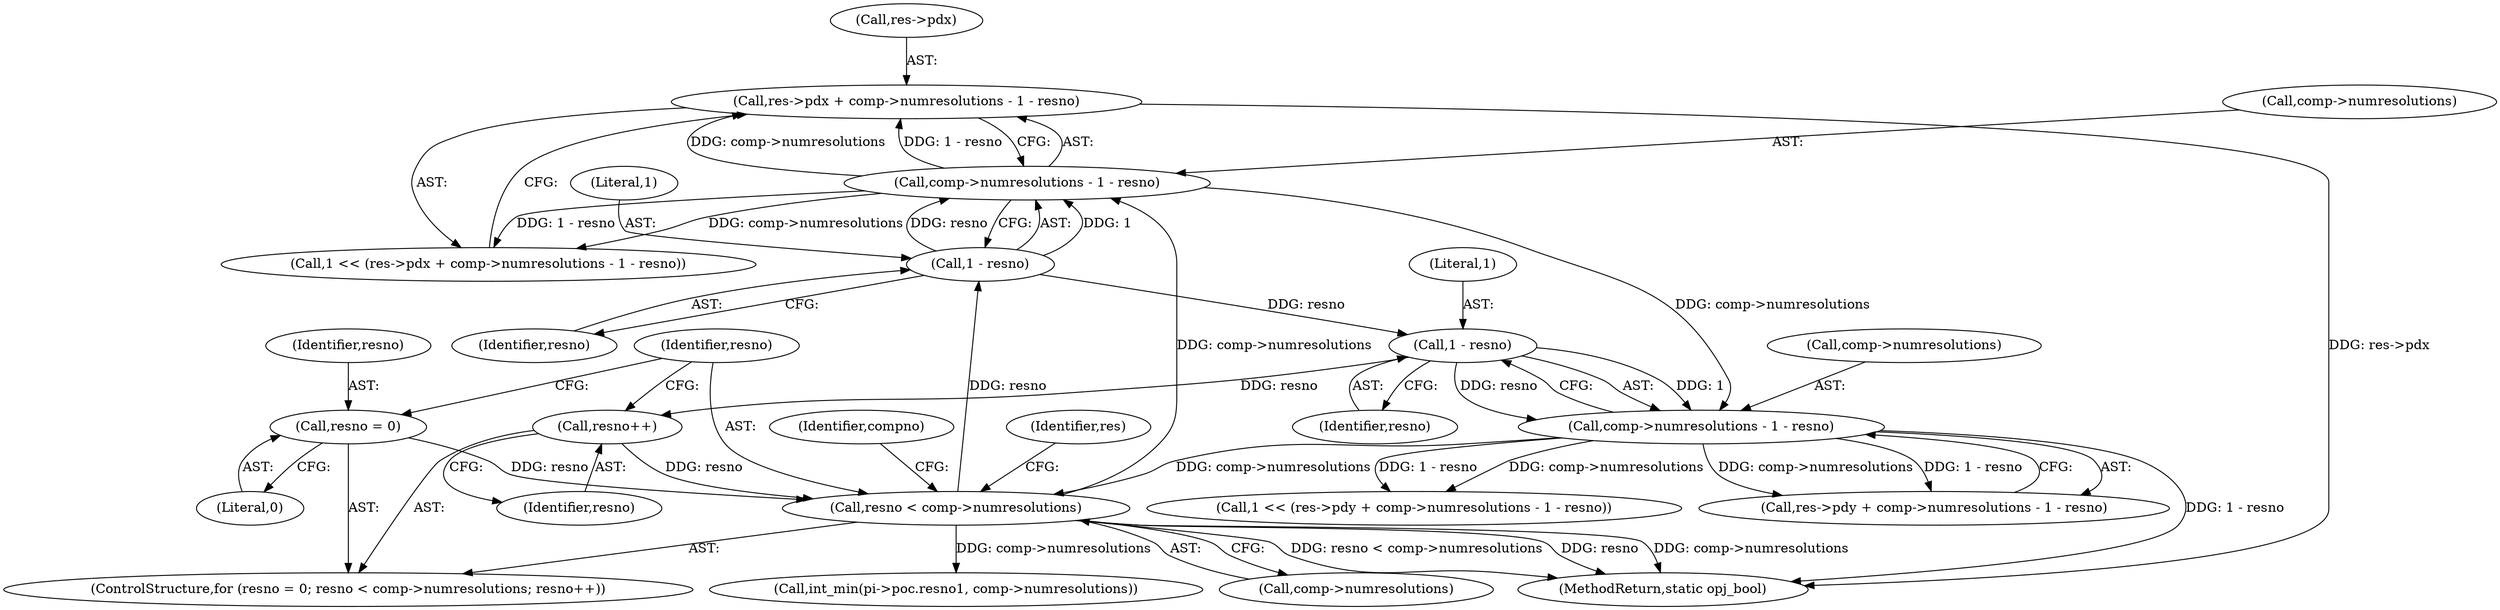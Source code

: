 digraph "0_openjpeg_c5bd64ea146162967c29bd2af0cbb845ba3eaaaf_0@pointer" {
"1000202" [label="(Call,res->pdx + comp->numresolutions - 1 - resno)"];
"1000206" [label="(Call,comp->numresolutions - 1 - resno)"];
"1000176" [label="(Call,resno < comp->numresolutions)"];
"1000181" [label="(Call,resno++)"];
"1000229" [label="(Call,1 - resno)"];
"1000210" [label="(Call,1 - resno)"];
"1000173" [label="(Call,resno = 0)"];
"1000225" [label="(Call,comp->numresolutions - 1 - resno)"];
"1000187" [label="(Identifier,res)"];
"1000206" [label="(Call,comp->numresolutions - 1 - resno)"];
"1000177" [label="(Identifier,resno)"];
"1000210" [label="(Call,1 - resno)"];
"1000212" [label="(Identifier,resno)"];
"1000219" [label="(Call,1 << (res->pdy + comp->numresolutions - 1 - resno))"];
"1000203" [label="(Call,res->pdx)"];
"1000774" [label="(MethodReturn,static opj_bool)"];
"1000162" [label="(Identifier,compno)"];
"1000211" [label="(Literal,1)"];
"1000181" [label="(Call,resno++)"];
"1000175" [label="(Literal,0)"];
"1000221" [label="(Call,res->pdy + comp->numresolutions - 1 - resno)"];
"1000202" [label="(Call,res->pdx + comp->numresolutions - 1 - resno)"];
"1000173" [label="(Call,resno = 0)"];
"1000230" [label="(Literal,1)"];
"1000172" [label="(ControlStructure,for (resno = 0; resno < comp->numresolutions; resno++))"];
"1000229" [label="(Call,1 - resno)"];
"1000207" [label="(Call,comp->numresolutions)"];
"1000182" [label="(Identifier,resno)"];
"1000200" [label="(Call,1 << (res->pdx + comp->numresolutions - 1 - resno))"];
"1000422" [label="(Call,int_min(pi->poc.resno1, comp->numresolutions))"];
"1000176" [label="(Call,resno < comp->numresolutions)"];
"1000231" [label="(Identifier,resno)"];
"1000174" [label="(Identifier,resno)"];
"1000225" [label="(Call,comp->numresolutions - 1 - resno)"];
"1000178" [label="(Call,comp->numresolutions)"];
"1000226" [label="(Call,comp->numresolutions)"];
"1000202" -> "1000200"  [label="AST: "];
"1000202" -> "1000206"  [label="CFG: "];
"1000203" -> "1000202"  [label="AST: "];
"1000206" -> "1000202"  [label="AST: "];
"1000200" -> "1000202"  [label="CFG: "];
"1000202" -> "1000774"  [label="DDG: res->pdx"];
"1000206" -> "1000202"  [label="DDG: comp->numresolutions"];
"1000206" -> "1000202"  [label="DDG: 1 - resno"];
"1000206" -> "1000210"  [label="CFG: "];
"1000207" -> "1000206"  [label="AST: "];
"1000210" -> "1000206"  [label="AST: "];
"1000206" -> "1000200"  [label="DDG: comp->numresolutions"];
"1000206" -> "1000200"  [label="DDG: 1 - resno"];
"1000176" -> "1000206"  [label="DDG: comp->numresolutions"];
"1000210" -> "1000206"  [label="DDG: 1"];
"1000210" -> "1000206"  [label="DDG: resno"];
"1000206" -> "1000225"  [label="DDG: comp->numresolutions"];
"1000176" -> "1000172"  [label="AST: "];
"1000176" -> "1000178"  [label="CFG: "];
"1000177" -> "1000176"  [label="AST: "];
"1000178" -> "1000176"  [label="AST: "];
"1000187" -> "1000176"  [label="CFG: "];
"1000162" -> "1000176"  [label="CFG: "];
"1000176" -> "1000774"  [label="DDG: comp->numresolutions"];
"1000176" -> "1000774"  [label="DDG: resno < comp->numresolutions"];
"1000176" -> "1000774"  [label="DDG: resno"];
"1000181" -> "1000176"  [label="DDG: resno"];
"1000173" -> "1000176"  [label="DDG: resno"];
"1000225" -> "1000176"  [label="DDG: comp->numresolutions"];
"1000176" -> "1000210"  [label="DDG: resno"];
"1000176" -> "1000422"  [label="DDG: comp->numresolutions"];
"1000181" -> "1000172"  [label="AST: "];
"1000181" -> "1000182"  [label="CFG: "];
"1000182" -> "1000181"  [label="AST: "];
"1000177" -> "1000181"  [label="CFG: "];
"1000229" -> "1000181"  [label="DDG: resno"];
"1000229" -> "1000225"  [label="AST: "];
"1000229" -> "1000231"  [label="CFG: "];
"1000230" -> "1000229"  [label="AST: "];
"1000231" -> "1000229"  [label="AST: "];
"1000225" -> "1000229"  [label="CFG: "];
"1000229" -> "1000225"  [label="DDG: 1"];
"1000229" -> "1000225"  [label="DDG: resno"];
"1000210" -> "1000229"  [label="DDG: resno"];
"1000210" -> "1000212"  [label="CFG: "];
"1000211" -> "1000210"  [label="AST: "];
"1000212" -> "1000210"  [label="AST: "];
"1000173" -> "1000172"  [label="AST: "];
"1000173" -> "1000175"  [label="CFG: "];
"1000174" -> "1000173"  [label="AST: "];
"1000175" -> "1000173"  [label="AST: "];
"1000177" -> "1000173"  [label="CFG: "];
"1000225" -> "1000221"  [label="AST: "];
"1000226" -> "1000225"  [label="AST: "];
"1000221" -> "1000225"  [label="CFG: "];
"1000225" -> "1000774"  [label="DDG: 1 - resno"];
"1000225" -> "1000219"  [label="DDG: comp->numresolutions"];
"1000225" -> "1000219"  [label="DDG: 1 - resno"];
"1000225" -> "1000221"  [label="DDG: comp->numresolutions"];
"1000225" -> "1000221"  [label="DDG: 1 - resno"];
}
